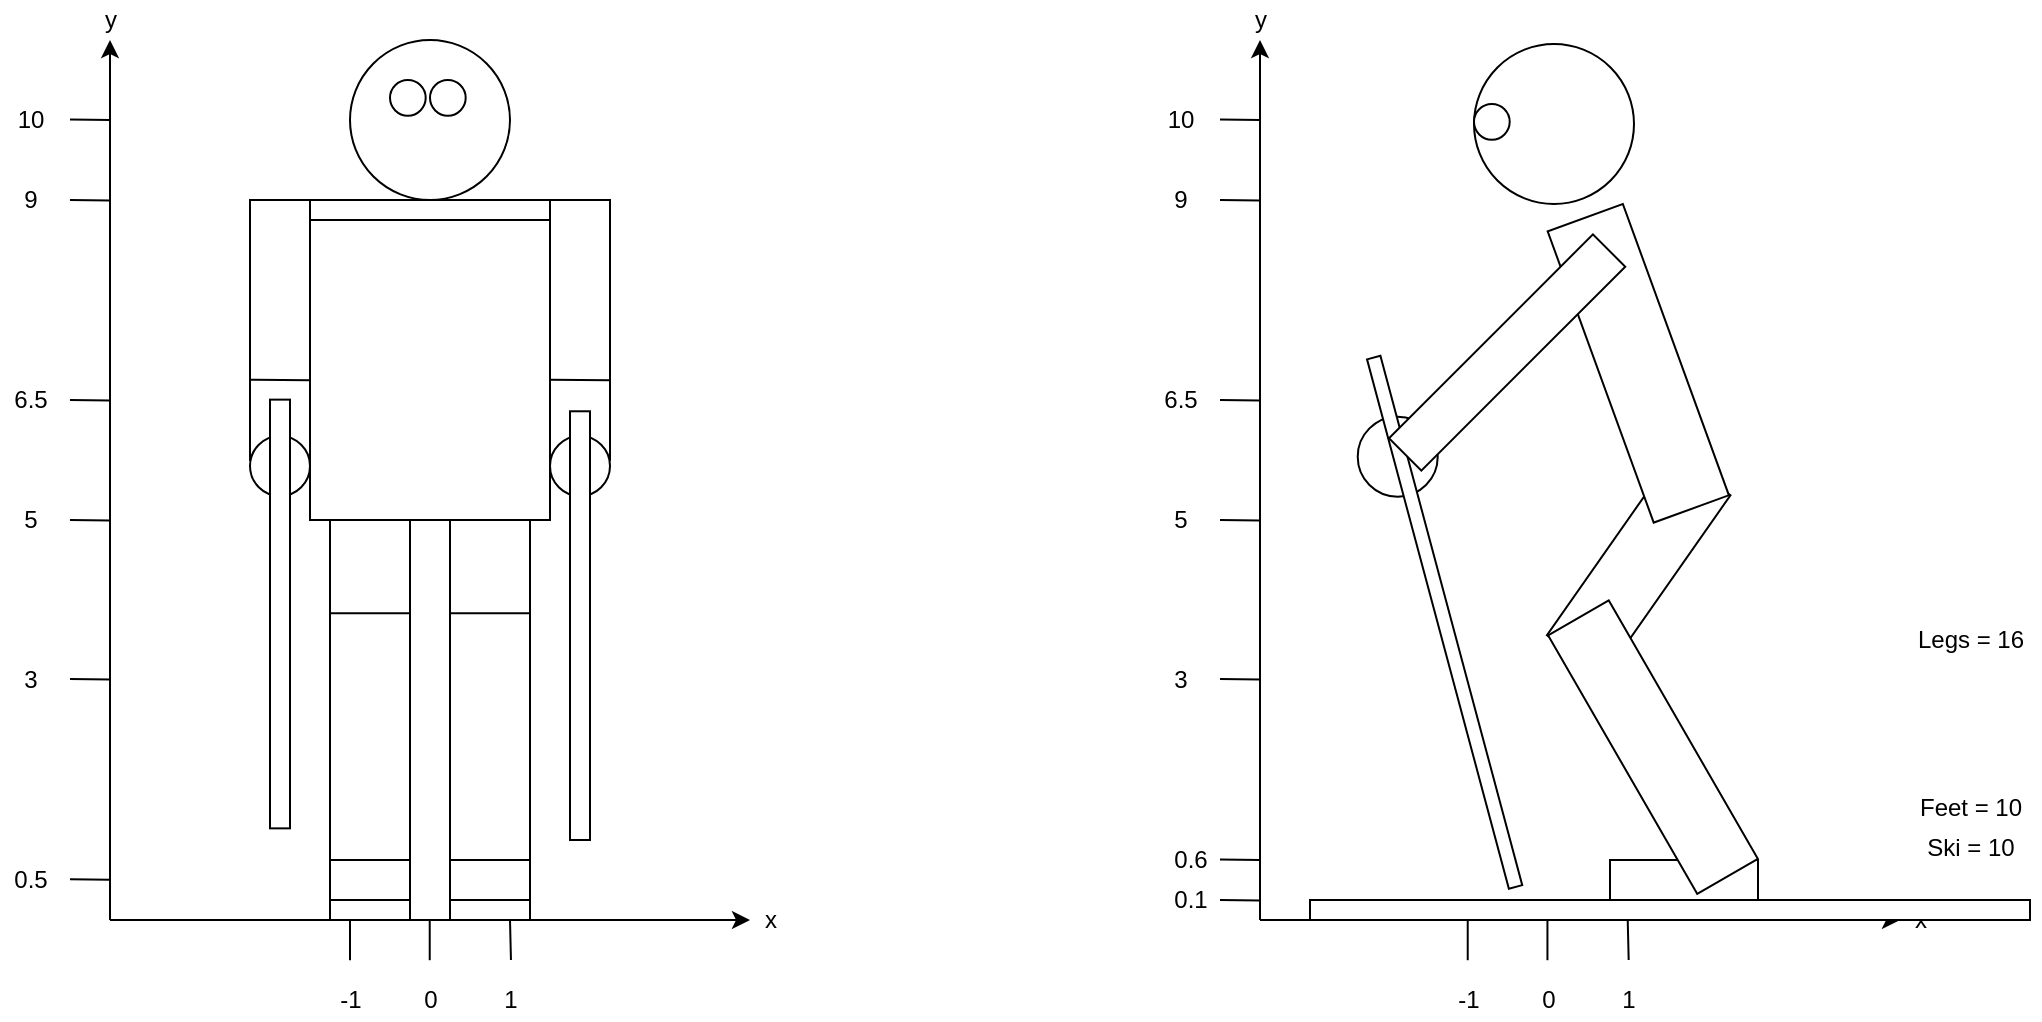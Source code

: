 <mxfile>
    <diagram id="suqlQEI07cCzs04Su2yR" name="Page-1">
        <mxGraphModel dx="1164" dy="1268" grid="1" gridSize="10" guides="1" tooltips="1" connect="1" arrows="1" fold="1" page="1" pageScale="1" pageWidth="827" pageHeight="1169" math="0" shadow="0">
            <root>
                <mxCell id="0"/>
                <mxCell id="1" parent="0"/>
                <mxCell id="52" value="" style="whiteSpace=wrap;html=1;" parent="1" vertex="1">
                    <mxGeometry x="490" y="320" width="40" height="180" as="geometry"/>
                </mxCell>
                <mxCell id="2" value="" style="endArrow=classic;html=1;" parent="1" edge="1">
                    <mxGeometry width="50" height="50" relative="1" as="geometry">
                        <mxPoint x="320" y="520" as="sourcePoint"/>
                        <mxPoint x="320" y="80" as="targetPoint"/>
                    </mxGeometry>
                </mxCell>
                <mxCell id="3" value="" style="endArrow=classic;html=1;" parent="1" edge="1">
                    <mxGeometry width="50" height="50" relative="1" as="geometry">
                        <mxPoint x="320" y="520" as="sourcePoint"/>
                        <mxPoint x="640" y="520" as="targetPoint"/>
                    </mxGeometry>
                </mxCell>
                <mxCell id="5" value="x" style="text;html=1;align=center;verticalAlign=middle;resizable=0;points=[];autosize=1;strokeColor=none;" parent="1" vertex="1">
                    <mxGeometry x="640" y="510" width="20" height="20" as="geometry"/>
                </mxCell>
                <mxCell id="6" value="y" style="text;html=1;align=center;verticalAlign=middle;resizable=0;points=[];autosize=1;strokeColor=none;" parent="1" vertex="1">
                    <mxGeometry x="310" y="60" width="20" height="20" as="geometry"/>
                </mxCell>
                <mxCell id="8" value="" style="ellipse;whiteSpace=wrap;html=1;aspect=fixed;" parent="1" vertex="1">
                    <mxGeometry x="440" y="80" width="80" height="80" as="geometry"/>
                </mxCell>
                <mxCell id="16" value="" style="whiteSpace=wrap;html=1;" parent="1" vertex="1">
                    <mxGeometry x="430" y="320" width="40" height="180" as="geometry"/>
                </mxCell>
                <mxCell id="18" value="" style="whiteSpace=wrap;html=1;" parent="1" vertex="1">
                    <mxGeometry x="390" y="160" width="30" height="130" as="geometry"/>
                </mxCell>
                <mxCell id="21" value="" style="endArrow=none;html=1;" parent="1" edge="1">
                    <mxGeometry width="50" height="50" relative="1" as="geometry">
                        <mxPoint x="430" y="366.58" as="sourcePoint"/>
                        <mxPoint x="470" y="366.58" as="targetPoint"/>
                    </mxGeometry>
                </mxCell>
                <mxCell id="25" value="" style="whiteSpace=wrap;html=1;" parent="1" vertex="1">
                    <mxGeometry x="420" y="160" width="120" height="160" as="geometry"/>
                </mxCell>
                <mxCell id="28" value="" style="endArrow=none;html=1;" parent="1" edge="1">
                    <mxGeometry width="50" height="50" relative="1" as="geometry">
                        <mxPoint x="300" y="119.76" as="sourcePoint"/>
                        <mxPoint x="320" y="120.05" as="targetPoint"/>
                        <Array as="points"/>
                    </mxGeometry>
                </mxCell>
                <mxCell id="29" value="10" style="text;html=1;align=center;verticalAlign=middle;resizable=0;points=[];autosize=1;strokeColor=none;" parent="1" vertex="1">
                    <mxGeometry x="265" y="110" width="30" height="20" as="geometry"/>
                </mxCell>
                <mxCell id="30" value="" style="endArrow=none;html=1;" parent="1" edge="1">
                    <mxGeometry width="50" height="50" relative="1" as="geometry">
                        <mxPoint x="300" y="160.0" as="sourcePoint"/>
                        <mxPoint x="320" y="160.29" as="targetPoint"/>
                        <Array as="points"/>
                    </mxGeometry>
                </mxCell>
                <mxCell id="31" value="9" style="text;html=1;align=center;verticalAlign=middle;resizable=0;points=[];autosize=1;strokeColor=none;" parent="1" vertex="1">
                    <mxGeometry x="270" y="150" width="20" height="20" as="geometry"/>
                </mxCell>
                <mxCell id="32" value="" style="endArrow=none;html=1;" parent="1" edge="1">
                    <mxGeometry width="50" height="50" relative="1" as="geometry">
                        <mxPoint x="300" y="260.0" as="sourcePoint"/>
                        <mxPoint x="320" y="260.29" as="targetPoint"/>
                        <Array as="points"/>
                    </mxGeometry>
                </mxCell>
                <mxCell id="33" value="" style="endArrow=none;html=1;" parent="1" edge="1">
                    <mxGeometry width="50" height="50" relative="1" as="geometry">
                        <mxPoint x="300" y="320.0" as="sourcePoint"/>
                        <mxPoint x="320" y="320.29" as="targetPoint"/>
                        <Array as="points"/>
                    </mxGeometry>
                </mxCell>
                <mxCell id="34" value="" style="endArrow=none;html=1;" parent="1" edge="1">
                    <mxGeometry width="50" height="50" relative="1" as="geometry">
                        <mxPoint x="300" y="399.52" as="sourcePoint"/>
                        <mxPoint x="320" y="399.81" as="targetPoint"/>
                        <Array as="points"/>
                    </mxGeometry>
                </mxCell>
                <mxCell id="35" value="" style="endArrow=none;html=1;" parent="1" edge="1">
                    <mxGeometry width="50" height="50" relative="1" as="geometry">
                        <mxPoint x="300" y="499.6" as="sourcePoint"/>
                        <mxPoint x="320" y="499.89" as="targetPoint"/>
                        <Array as="points"/>
                    </mxGeometry>
                </mxCell>
                <mxCell id="37" value="" style="whiteSpace=wrap;html=1;" parent="1" vertex="1">
                    <mxGeometry x="540" y="160" width="30" height="130" as="geometry"/>
                </mxCell>
                <mxCell id="39" value="" style="endArrow=none;html=1;" parent="1" edge="1">
                    <mxGeometry width="50" height="50" relative="1" as="geometry">
                        <mxPoint x="390" y="249.83" as="sourcePoint"/>
                        <mxPoint x="420" y="250.12" as="targetPoint"/>
                        <Array as="points"/>
                    </mxGeometry>
                </mxCell>
                <mxCell id="40" value="" style="endArrow=none;html=1;" parent="1" edge="1">
                    <mxGeometry width="50" height="50" relative="1" as="geometry">
                        <mxPoint x="540" y="249.83" as="sourcePoint"/>
                        <mxPoint x="570" y="250.12" as="targetPoint"/>
                        <Array as="points"/>
                    </mxGeometry>
                </mxCell>
                <mxCell id="41" value="6.5" style="text;html=1;align=center;verticalAlign=middle;resizable=0;points=[];autosize=1;strokeColor=none;" parent="1" vertex="1">
                    <mxGeometry x="265" y="250" width="30" height="20" as="geometry"/>
                </mxCell>
                <mxCell id="42" value="5" style="text;html=1;align=center;verticalAlign=middle;resizable=0;points=[];autosize=1;strokeColor=none;" parent="1" vertex="1">
                    <mxGeometry x="270" y="310" width="20" height="20" as="geometry"/>
                </mxCell>
                <mxCell id="44" value="" style="endArrow=none;html=1;" parent="1" edge="1">
                    <mxGeometry width="50" height="50" relative="1" as="geometry">
                        <mxPoint x="490" y="366.58" as="sourcePoint"/>
                        <mxPoint x="530" y="366.58" as="targetPoint"/>
                    </mxGeometry>
                </mxCell>
                <mxCell id="45" value="3" style="text;html=1;align=center;verticalAlign=middle;resizable=0;points=[];autosize=1;strokeColor=none;" parent="1" vertex="1">
                    <mxGeometry x="270" y="390" width="20" height="20" as="geometry"/>
                </mxCell>
                <mxCell id="46" value="0.5" style="text;html=1;align=center;verticalAlign=middle;resizable=0;points=[];autosize=1;strokeColor=none;" parent="1" vertex="1">
                    <mxGeometry x="265" y="490" width="30" height="20" as="geometry"/>
                </mxCell>
                <mxCell id="47" value="" style="whiteSpace=wrap;html=1;" parent="1" vertex="1">
                    <mxGeometry x="430" y="490" width="40" height="20" as="geometry"/>
                </mxCell>
                <mxCell id="51" value="" style="whiteSpace=wrap;html=1;" parent="1" vertex="1">
                    <mxGeometry x="490" y="490" width="40" height="20" as="geometry"/>
                </mxCell>
                <mxCell id="53" value="" style="endArrow=none;html=1;" parent="1" edge="1">
                    <mxGeometry width="50" height="50" relative="1" as="geometry">
                        <mxPoint x="479.86" y="540.11" as="sourcePoint"/>
                        <mxPoint x="479.86" y="520.0" as="targetPoint"/>
                        <Array as="points"/>
                    </mxGeometry>
                </mxCell>
                <mxCell id="54" value="0" style="text;html=1;align=center;verticalAlign=middle;resizable=0;points=[];autosize=1;strokeColor=none;" parent="1" vertex="1">
                    <mxGeometry x="470" y="550" width="20" height="20" as="geometry"/>
                </mxCell>
                <mxCell id="57" value="" style="endArrow=none;html=1;" parent="1" edge="1">
                    <mxGeometry width="50" height="50" relative="1" as="geometry">
                        <mxPoint x="520.48" y="540" as="sourcePoint"/>
                        <mxPoint x="520.0" y="520.0" as="targetPoint"/>
                        <Array as="points"/>
                    </mxGeometry>
                </mxCell>
                <mxCell id="60" value="1" style="text;html=1;align=center;verticalAlign=middle;resizable=0;points=[];autosize=1;strokeColor=none;" parent="1" vertex="1">
                    <mxGeometry x="510" y="550" width="20" height="20" as="geometry"/>
                </mxCell>
                <mxCell id="61" value="-1" style="text;html=1;align=center;verticalAlign=middle;resizable=0;points=[];autosize=1;strokeColor=none;" parent="1" vertex="1">
                    <mxGeometry x="425" y="550" width="30" height="20" as="geometry"/>
                </mxCell>
                <mxCell id="62" value="" style="endArrow=none;html=1;" parent="1" edge="1">
                    <mxGeometry width="50" height="50" relative="1" as="geometry">
                        <mxPoint x="440.0" y="540.11" as="sourcePoint"/>
                        <mxPoint x="440.0" y="520.0" as="targetPoint"/>
                        <Array as="points"/>
                    </mxGeometry>
                </mxCell>
                <mxCell id="97" value="" style="whiteSpace=wrap;html=1;rotation=35;" parent="1" vertex="1">
                    <mxGeometry x="1066.85" y="287.64" width="35" height="110" as="geometry"/>
                </mxCell>
                <mxCell id="98" value="" style="endArrow=classic;html=1;" parent="1" edge="1">
                    <mxGeometry width="50" height="50" relative="1" as="geometry">
                        <mxPoint x="895" y="520.0" as="sourcePoint"/>
                        <mxPoint x="895" y="80" as="targetPoint"/>
                    </mxGeometry>
                </mxCell>
                <mxCell id="99" value="" style="endArrow=classic;html=1;" parent="1" edge="1">
                    <mxGeometry width="50" height="50" relative="1" as="geometry">
                        <mxPoint x="895" y="520.0" as="sourcePoint"/>
                        <mxPoint x="1215" y="520.0" as="targetPoint"/>
                    </mxGeometry>
                </mxCell>
                <mxCell id="100" value="x" style="text;html=1;align=center;verticalAlign=middle;resizable=0;points=[];autosize=1;strokeColor=none;" parent="1" vertex="1">
                    <mxGeometry x="1215" y="510" width="20" height="20" as="geometry"/>
                </mxCell>
                <mxCell id="101" value="y" style="text;html=1;align=center;verticalAlign=middle;resizable=0;points=[];autosize=1;strokeColor=none;" parent="1" vertex="1">
                    <mxGeometry x="885" y="60" width="20" height="20" as="geometry"/>
                </mxCell>
                <mxCell id="102" value="" style="ellipse;whiteSpace=wrap;html=1;aspect=fixed;" parent="1" vertex="1">
                    <mxGeometry x="1002" y="82" width="80" height="80" as="geometry"/>
                </mxCell>
                <mxCell id="106" value="" style="whiteSpace=wrap;html=1;rotation=-20;" parent="1" vertex="1">
                    <mxGeometry x="1064.14" y="164.15" width="40" height="155" as="geometry"/>
                </mxCell>
                <mxCell id="107" value="" style="endArrow=none;html=1;" parent="1" edge="1">
                    <mxGeometry width="50" height="50" relative="1" as="geometry">
                        <mxPoint x="875" y="119.76" as="sourcePoint"/>
                        <mxPoint x="895" y="120.05" as="targetPoint"/>
                        <Array as="points"/>
                    </mxGeometry>
                </mxCell>
                <mxCell id="108" value="10" style="text;html=1;align=center;verticalAlign=middle;resizable=0;points=[];autosize=1;strokeColor=none;" parent="1" vertex="1">
                    <mxGeometry x="840" y="110" width="30" height="20" as="geometry"/>
                </mxCell>
                <mxCell id="109" value="" style="endArrow=none;html=1;" parent="1" edge="1">
                    <mxGeometry width="50" height="50" relative="1" as="geometry">
                        <mxPoint x="875" y="160" as="sourcePoint"/>
                        <mxPoint x="895" y="160.29" as="targetPoint"/>
                        <Array as="points"/>
                    </mxGeometry>
                </mxCell>
                <mxCell id="110" value="9" style="text;html=1;align=center;verticalAlign=middle;resizable=0;points=[];autosize=1;strokeColor=none;" parent="1" vertex="1">
                    <mxGeometry x="845" y="150" width="20" height="20" as="geometry"/>
                </mxCell>
                <mxCell id="111" value="" style="endArrow=none;html=1;" parent="1" edge="1">
                    <mxGeometry width="50" height="50" relative="1" as="geometry">
                        <mxPoint x="875" y="260.0" as="sourcePoint"/>
                        <mxPoint x="895" y="260.29" as="targetPoint"/>
                        <Array as="points"/>
                    </mxGeometry>
                </mxCell>
                <mxCell id="112" value="" style="endArrow=none;html=1;" parent="1" edge="1">
                    <mxGeometry width="50" height="50" relative="1" as="geometry">
                        <mxPoint x="875" y="320.0" as="sourcePoint"/>
                        <mxPoint x="895" y="320.29" as="targetPoint"/>
                        <Array as="points"/>
                    </mxGeometry>
                </mxCell>
                <mxCell id="113" value="" style="endArrow=none;html=1;" parent="1" edge="1">
                    <mxGeometry width="50" height="50" relative="1" as="geometry">
                        <mxPoint x="875" y="399.52" as="sourcePoint"/>
                        <mxPoint x="895" y="399.81" as="targetPoint"/>
                        <Array as="points"/>
                    </mxGeometry>
                </mxCell>
                <mxCell id="114" value="" style="endArrow=none;html=1;" parent="1" edge="1">
                    <mxGeometry width="50" height="50" relative="1" as="geometry">
                        <mxPoint x="875" y="489.71" as="sourcePoint"/>
                        <mxPoint x="895" y="490.0" as="targetPoint"/>
                        <Array as="points"/>
                    </mxGeometry>
                </mxCell>
                <mxCell id="118" value="6.5" style="text;html=1;align=center;verticalAlign=middle;resizable=0;points=[];autosize=1;strokeColor=none;" parent="1" vertex="1">
                    <mxGeometry x="840" y="250" width="30" height="20" as="geometry"/>
                </mxCell>
                <mxCell id="119" value="5" style="text;html=1;align=center;verticalAlign=middle;resizable=0;points=[];autosize=1;strokeColor=none;" parent="1" vertex="1">
                    <mxGeometry x="845" y="310" width="20" height="20" as="geometry"/>
                </mxCell>
                <mxCell id="121" value="3" style="text;html=1;align=center;verticalAlign=middle;resizable=0;points=[];autosize=1;strokeColor=none;" parent="1" vertex="1">
                    <mxGeometry x="845" y="390" width="20" height="20" as="geometry"/>
                </mxCell>
                <mxCell id="122" value="0.6" style="text;html=1;align=center;verticalAlign=middle;resizable=0;points=[];autosize=1;strokeColor=none;" parent="1" vertex="1">
                    <mxGeometry x="845" y="480" width="30" height="20" as="geometry"/>
                </mxCell>
                <mxCell id="123" value="" style="whiteSpace=wrap;html=1;" parent="1" vertex="1">
                    <mxGeometry x="920" y="510" width="360" height="10" as="geometry"/>
                </mxCell>
                <mxCell id="124" value="" style="whiteSpace=wrap;html=1;" parent="1" vertex="1">
                    <mxGeometry x="1070" y="490" width="74" height="20" as="geometry"/>
                </mxCell>
                <mxCell id="125" value="" style="endArrow=none;html=1;" parent="1" edge="1">
                    <mxGeometry width="50" height="50" relative="1" as="geometry">
                        <mxPoint x="1038.72" y="540.11" as="sourcePoint"/>
                        <mxPoint x="1038.72" y="520.0" as="targetPoint"/>
                        <Array as="points"/>
                    </mxGeometry>
                </mxCell>
                <mxCell id="126" value="0" style="text;html=1;align=center;verticalAlign=middle;resizable=0;points=[];autosize=1;strokeColor=none;" parent="1" vertex="1">
                    <mxGeometry x="1028.86" y="550" width="20" height="20" as="geometry"/>
                </mxCell>
                <mxCell id="127" value="" style="endArrow=none;html=1;" parent="1" edge="1">
                    <mxGeometry width="50" height="50" relative="1" as="geometry">
                        <mxPoint x="1079.34" y="540.0" as="sourcePoint"/>
                        <mxPoint x="1078.86" y="520.0" as="targetPoint"/>
                        <Array as="points"/>
                    </mxGeometry>
                </mxCell>
                <mxCell id="128" value="1" style="text;html=1;align=center;verticalAlign=middle;resizable=0;points=[];autosize=1;strokeColor=none;" parent="1" vertex="1">
                    <mxGeometry x="1068.86" y="550" width="20" height="20" as="geometry"/>
                </mxCell>
                <mxCell id="129" value="-1" style="text;html=1;align=center;verticalAlign=middle;resizable=0;points=[];autosize=1;strokeColor=none;" parent="1" vertex="1">
                    <mxGeometry x="983.86" y="550" width="30" height="20" as="geometry"/>
                </mxCell>
                <mxCell id="130" value="" style="endArrow=none;html=1;" parent="1" edge="1">
                    <mxGeometry width="50" height="50" relative="1" as="geometry">
                        <mxPoint x="998.86" y="540.11" as="sourcePoint"/>
                        <mxPoint x="998.86" y="520.0" as="targetPoint"/>
                        <Array as="points"/>
                    </mxGeometry>
                </mxCell>
                <mxCell id="131" value="" style="whiteSpace=wrap;html=1;rotation=-30;" parent="1" vertex="1">
                    <mxGeometry x="1074" y="359" width="35" height="149.13" as="geometry"/>
                </mxCell>
                <mxCell id="134" value="" style="ellipse;whiteSpace=wrap;html=1;aspect=fixed;" parent="1" vertex="1">
                    <mxGeometry x="943.86" y="268.33" width="40" height="40" as="geometry"/>
                </mxCell>
                <mxCell id="135" value="" style="whiteSpace=wrap;html=1;rotation=-15;" parent="1" vertex="1">
                    <mxGeometry x="983.86" y="234.13" width="6.92" height="274" as="geometry"/>
                </mxCell>
                <mxCell id="136" value="" style="ellipse;whiteSpace=wrap;html=1;aspect=fixed;" parent="1" vertex="1">
                    <mxGeometry x="540" y="278" width="30" height="30" as="geometry"/>
                </mxCell>
                <mxCell id="137" value="" style="ellipse;whiteSpace=wrap;html=1;aspect=fixed;" parent="1" vertex="1">
                    <mxGeometry x="390" y="278" width="30" height="30" as="geometry"/>
                </mxCell>
                <mxCell id="138" value="" style="whiteSpace=wrap;html=1;" parent="1" vertex="1">
                    <mxGeometry x="550" y="265.64" width="10" height="214.36" as="geometry"/>
                </mxCell>
                <mxCell id="139" value="" style="whiteSpace=wrap;html=1;" parent="1" vertex="1">
                    <mxGeometry x="400" y="259.82" width="10" height="214.36" as="geometry"/>
                </mxCell>
                <mxCell id="140" value="" style="whiteSpace=wrap;html=1;" parent="1" vertex="1">
                    <mxGeometry x="490" y="510" width="40" height="10" as="geometry"/>
                </mxCell>
                <mxCell id="141" value="" style="whiteSpace=wrap;html=1;" parent="1" vertex="1">
                    <mxGeometry x="430" y="510" width="40" height="10" as="geometry"/>
                </mxCell>
                <mxCell id="142" value="" style="ellipse;whiteSpace=wrap;html=1;aspect=fixed;" parent="1" vertex="1">
                    <mxGeometry x="460" y="100" width="17.85" height="17.85" as="geometry"/>
                </mxCell>
                <mxCell id="143" value="" style="ellipse;whiteSpace=wrap;html=1;aspect=fixed;" parent="1" vertex="1">
                    <mxGeometry x="480" y="100" width="17.85" height="17.85" as="geometry"/>
                </mxCell>
                <mxCell id="144" value="" style="ellipse;whiteSpace=wrap;html=1;aspect=fixed;" parent="1" vertex="1">
                    <mxGeometry x="1002" y="112" width="17.85" height="17.85" as="geometry"/>
                </mxCell>
                <mxCell id="145" value="" style="whiteSpace=wrap;html=1;" parent="1" vertex="1">
                    <mxGeometry x="420" y="170" width="120" height="150" as="geometry"/>
                </mxCell>
                <mxCell id="146" value="Legs = 16" style="text;html=1;align=center;verticalAlign=middle;resizable=0;points=[];autosize=1;strokeColor=none;" parent="1" vertex="1">
                    <mxGeometry x="1215" y="370" width="70" height="20" as="geometry"/>
                </mxCell>
                <mxCell id="147" value="Feet = 10" style="text;html=1;align=center;verticalAlign=middle;resizable=0;points=[];autosize=1;strokeColor=none;" parent="1" vertex="1">
                    <mxGeometry x="1215" y="454.18" width="70" height="20" as="geometry"/>
                </mxCell>
                <mxCell id="148" value="Ski = 10" style="text;html=1;align=center;verticalAlign=middle;resizable=0;points=[];autosize=1;strokeColor=none;" parent="1" vertex="1">
                    <mxGeometry x="1220" y="474.18" width="60" height="20" as="geometry"/>
                </mxCell>
                <mxCell id="150" value="0.1" style="text;html=1;align=center;verticalAlign=middle;resizable=0;points=[];autosize=1;strokeColor=none;" parent="1" vertex="1">
                    <mxGeometry x="845" y="500" width="30" height="20" as="geometry"/>
                </mxCell>
                <mxCell id="151" value="" style="endArrow=none;html=1;" parent="1" edge="1">
                    <mxGeometry width="50" height="50" relative="1" as="geometry">
                        <mxPoint x="875.0" y="510.0" as="sourcePoint"/>
                        <mxPoint x="895.0" y="510.29" as="targetPoint"/>
                        <Array as="points"/>
                    </mxGeometry>
                </mxCell>
                <mxCell id="152" value="" style="whiteSpace=wrap;html=1;rotation=45;" parent="1" vertex="1">
                    <mxGeometry x="1007.14" y="164.15" width="22.86" height="144.18" as="geometry"/>
                </mxCell>
            </root>
        </mxGraphModel>
    </diagram>
</mxfile>